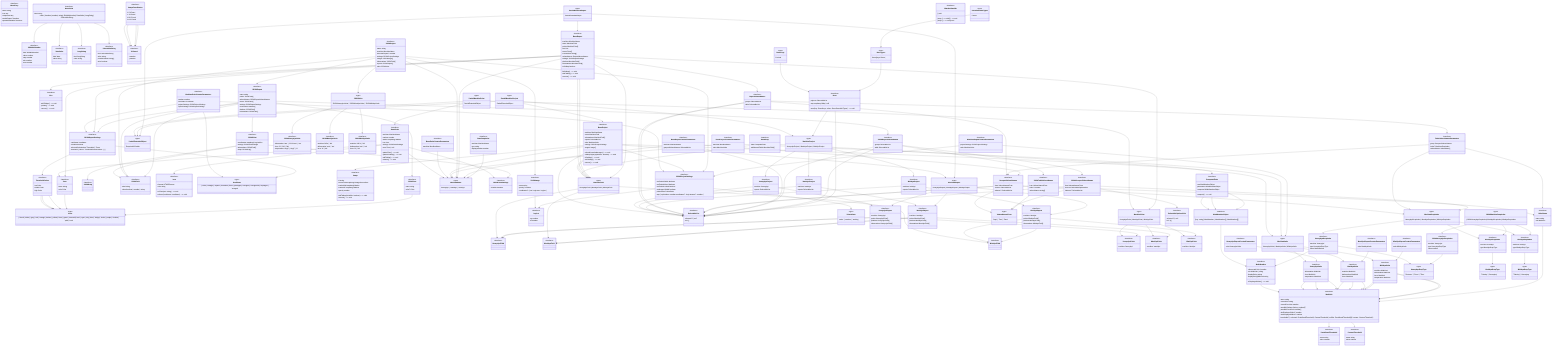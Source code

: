 classDiagram
class MenuProp {
  <<interface>>
  name string
  icon any
  component any
  needsReport? boolean
  openedOnMobile? boolean
}


class Color {
  <<type>>
  | 'black'| 'white'| 'gray'| 'red'| 'orange'| 'amber'| 'yellow'| 'lime'| 'green'| 'emerald'| 'teal'| 'cyan'| 'sky'| 'blue'| 'indigo'| 'violet'| 'purple'| 'fuchsia'| 'pink'| 'rose'
}


class MathNumberObject {
  <<interface>>
  [key: string] MathNumber | MathNumber[] | MathNumber[][]
}
MathNumberObject --> MathNumber

class ComputedData {
  <<interface>>
  raw MathNumberObject
  parameters MathNumberObject
  computed MathNumberObject
  compute () => void
}
ComputedData --> MathNumberObject
ComputedData --> MathNumberObject
ComputedData --> MathNumberObject

class BaseDrop {
  <<interface>>
  data ComputedData
  additionnalFields MachineField[]
}
BaseDrop --> ComputedData
BaseDrop --> MachineField

class JSONDrop {
  <<interface>>

}


class BaseField {
  <<interface>>
  label string
  value | boolean| number| string| SlidableNumber| DateValue| LongString| SelectableString
}
BaseField --> SlidableNumber
BaseField --> DateValue
BaseField --> LongString
BaseField --> SelectableString

class JSONField {
  <<interface>>
  label string
  value boolean | number | string
}


class SlidableNumber {
  <<interface>>
  kind 'slidableNumber'
  value number
  step number
  min number
  max number
}


class DateValue {
  <<interface>>
  kind 'date'
  value string
}


class LongString {
  <<interface>>
  kind 'longString'
  value string
}


class SelectableString {
  <<interface>>
  kind 'selectableString'
  value string
  possibleValues string[]
  strict boolean
}


class HeavydynField {
  <<interface>>

}


class MaxidynField {
  <<interface>>

}


class MinidynField {
  <<interface>>

}


class MachineField {
  <<type>>
  HeavydynField | MaxidynField | MinidynField
}
MachineField --> HeavydynField
MachineField --> MaxidynField
MachineField --> MinidynField

class Icon {
  <<interface>>
  element HTMLElement
  color string
  setText (text: string) => void
  setIcon (iconName: IconName) => void
}


class IconName {
  <<type>>
  | 'circle'| 'triangle'| 'square'| 'rhombus'| 'flare'| 'pentagon'| 'hexagon'| 'hexagonAlt'| 'heptagon'| 'octagon'
}


class Image {
  <<interface>>
  id string
  sourceData mapboxgl.ImageSourceRaw
  markerNW mapboxgl.Marker
  markerSE mapboxgl.Marker
  opacity number
  addToMap (isVisible: boolean) => void
  remove () => void
}


class JSONImage {
  <<interface>>
  name string
  opacity? number
  coordinates? #123; nw: LngLatse: LngLat #125;
}
JSONImage --> LngLat

class ImageCoordinates {
  <<interface>>
  tl XYCoord
  tr XYCoord
  bl XYCoord
  br XYCoord
}
ImageCoordinates --> XYCoord
ImageCoordinates --> XYCoord
ImageCoordinates --> XYCoord
ImageCoordinates --> XYCoord

class Line {
  <<interface>>
  addToMap () => void
  update () => void
  remove () => void
}


class MathNumber {
  <<interface>>
  value math.Unit | number
  unit MathUnit | string
  displayString string
  displayStringWithUnit string
  toDisplayedValue () => void
}
MathNumber --> MathUnit

class MathUnit {
  <<interface>>
  name string
  currentUnit string
  currentPrecision number
  possibleSettings [string, number][]
  possiblePrecisions number[]
  minDisplayedValue? number
  maxDisplayedValue? number
  thresholds? #123; selected: PredefinedThreshold | CustomThreshold | nulllist: PredefinedThreshold[]// custom: CustomThreshold #125;
}
MathUnit --> PredefinedThreshold
MathUnit --> CustomThreshold

class BasePoint {
  <<interface>>
  machine MachineName
  number number
  marker mapboxgl.Marker
  icon Icon
  settings JSONPointSettings
  zone Zone | null
  updateText () => void
  updateVisibility () => void
  addToMap () => void
  remove () => void
}
BasePoint --> MachineName
BasePoint --> Icon
BasePoint --> JSONPointSettings
BasePoint --> Zone

class BasePointCreatorParameters {
  <<interface>>
  machine MachineName
}
BasePointCreatorParameters --> MachineName

class JSONPoint {
  <<interface>>
  coordinates mapboxgl.LngLatLike
  settings JSONPointSettings
  informations JSONField[]
  drops JSONDrop[]
}
JSONPoint --> JSONPointSettings
JSONPoint --> JSONField
JSONPoint --> JSONDrop

class JSONPointSettings {
  <<interface>>
  isVisible boolean
}


class HeavydynPoint {
  <<interface>>
  machine 'heavydyn'
}


class MaxidynPoint {
  <<interface>>
  machine 'maxidyn'
}


class MinidynPoint {
  <<interface>>
  machine 'minidyn'
}


class MachinePoint {
  <<type>>
  HeavydynPoint | MaxidynPoint | MinidynPoint
}
MachinePoint --> HeavydynPoint
MachinePoint --> MaxidynPoint
MachinePoint --> MinidynPoint

class PartialMachinePoint {
  <<type>>
  PartialExtendedObject<BasePoint, MachinePoint>
}
PartialMachinePoint --> PartialExtendedObject
PartialMachinePoint --> BasePoint
PartialMachinePoint --> MachinePoint

class MachinePointCreatorParameters {
  <<interface>>
  number number
  iconName IconName
  projectSettings JSONProjectSettings
  reportSettings JSONReportSettings
}
MachinePointCreatorParameters --> IconName
MachinePointCreatorParameters --> JSONProjectSettings
MachinePointCreatorParameters --> JSONReportSettings

class BaseProject {
  <<interface>>
  machine MachineName
  name MachineField
  informations MachineField[]
  reports SelectableList<MachineReport>
  units MachineUnits
  settings JSONProjectSettings
  images Image[]
  refreshLinesAndImages () => void
  setMapStyle (styleIndex: number) => void
  fitOnMap () => void
  addToMap () => void
  remove () => void
}
BaseProject --> MachineName
BaseProject --> MachineField
BaseProject --> MachineField
BaseProject --> SelectableList
BaseProject --> MachineReport
BaseProject --> MachineUnits
BaseProject --> JSONProjectSettings
BaseProject --> Image

class BaseProjectCreatorParameters {
  <<interface>>
  machine MachineName
  units MachineUnits
}
BaseProjectCreatorParameters --> MachineName
BaseProjectCreatorParameters --> MachineUnits

class JSONProject {
  <<interface>>
  name string
  machine MachineName
  selectedReport? number
  settings JSONProjectSettings
  images JSONImage[]
  informations JSONField[]
  reports JSONReport[]
  units JSONUnits
}
JSONProject --> MachineName
JSONProject --> JSONProjectSettings
JSONProject --> JSONImage
JSONProject --> JSONField
JSONProject --> JSONReport
JSONProject --> JSONUnits

class MachineName {
  <<type>>
  'heavydyn' | 'maxidyn' | 'minidyn'
}


class JSONProjectSettings {
  <<interface>>
  arePointsVisible boolean
  arePointsLinked boolean
  arePointsLocked boolean
  areImagesVisible boolean
  pointsState PointsState
  map #123; styleIndex: numbercoordinates?: LngLatzoom?: number #125;
}
JSONProjectSettings --> PointsState
JSONProjectSettings --> LngLat

class PointsState {
  <<type>>
  'value' | 'number' | 'nothing'
}


class HeavydynProject {
  <<interface>>
  machine 'heavydyn'
  reports SelectableList<HeavydynReport>
}
HeavydynProject --> SelectableList
HeavydynProject --> HeavydynReport

class HeavydynUnits {
  <<interface>>
  deformation MathUnit
  force MathUnit
  temperature MathUnit
}
HeavydynUnits --> MathUnit
HeavydynUnits --> MathUnit
HeavydynUnits --> MathUnit

class JSONHeavydynUnits {
  <<interface>>
  deformation 'mm' | '1/100 mm' | 'um'
  force 'N' | 'kN' | 'lbs'
  temperature 'degC' | 'degF' | 'K'
}


class MaxidynProject {
  <<interface>>
  machine 'maxidyn'
  reports SelectableList<MaxidynReport>
}
MaxidynProject --> SelectableList
MaxidynProject --> MaxidynReport

class MaxidynUnits {
  <<interface>>
  modulus MathUnit
  deformation MathUnit
  force MathUnit
}
MaxidynUnits --> MathUnit
MaxidynUnits --> MathUnit
MaxidynUnits --> MathUnit

class JSONMaxidynUnits {
  <<interface>>
  modulus 'MPa' | 'kN'
  deformation 'mm' | 'um'
  force 'N' | 'kN'
}


class MinidynProject {
  <<interface>>
  machine 'minidyn'
  reports SelectableList<MinidynReport>
}
MinidynProject --> SelectableList
MinidynProject --> MinidynReport

class MinidynUnits {
  <<interface>>
  modulus MathUnit
  deformation MathUnit
  force MathUnit
  temperature MathUnit
}
MinidynUnits --> MathUnit
MinidynUnits --> MathUnit
MinidynUnits --> MathUnit
MinidynUnits --> MathUnit

class JSONMinidynUnits {
  <<interface>>
  modulus 'MPa' | 'kN'
  deformation 'mm' | 'um'
  force 'N' | 'kN'
}


class MachineProject {
  <<type>>
  HeavydynProject | MaxidynProject | MinidynProject
}
MachineProject --> HeavydynProject
MachineProject --> MaxidynProject
MachineProject --> MinidynProject

class PartialMachineProject {
  <<type>>
  PartialExtendedObject<BaseProject, MachineProject>
}
PartialMachineProject --> PartialExtendedObject
PartialMachineProject --> BaseProject
PartialMachineProject --> MachineProject

class JSONUnits {
  <<type>>
  JSONHeavydynUnits | JSONMaxidynUnits | JSONMinidynUnits
}
JSONUnits --> JSONHeavydynUnits
JSONUnits --> JSONMaxidynUnits
JSONUnits --> JSONMinidynUnits

class MachineUnits {
  <<type>>
  HeavydynUnits | MaxidynUnits | MinidynUnits
}
MachineUnits --> HeavydynUnits
MachineUnits --> MaxidynUnits
MachineUnits --> MinidynUnits

class BaseReport {
  <<interface>>
  machine MachineName
  name MachineField
  points MachinePoint[]
  line Line
  zones Zone[]
  screenshots string[]
  valuesNames ReportValuesNames
  settings JSONReportSettings
  platform MachineField[]
  informations MachineField[]
  isOnMap boolean
  fitOnMap () => void
  addToMap () => void
  remove () => void
}
BaseReport --> MachineName
BaseReport --> MachineField
BaseReport --> MachinePoint
BaseReport --> Line
BaseReport --> Zone
BaseReport --> ReportValuesNames
BaseReport --> JSONReportSettings
BaseReport --> MachineField
BaseReport --> MachineField

class ReportValuesNames {
  <<interface>>
  groups SelectableList<GroupedValuesNames>
  table SelectableList<TableValuesNamesParameters>
}
ReportValuesNames --> SelectableList
ReportValuesNames --> GroupedValuesNames
ReportValuesNames --> SelectableList
ReportValuesNames --> TableValuesNamesParameters

class GroupedValuesNames {
  <<interface>>
  from ValuesNamesFrom
  choices SelectableList<ValueName>
  indexes? SelectableList<MachineDropIndex>
}
GroupedValuesNames --> ValuesNamesFrom
GroupedValuesNames --> SelectableList
GroupedValuesNames --> ValueName
GroupedValuesNames --> SelectableList
GroupedValuesNames --> MachineDropIndex

class TableValuesNamesParameters {
  <<interface>>
  group GroupedValuesNames
  index? MachineDropIndex
  valuesNames ValueName[]
}
TableValuesNamesParameters --> GroupedValuesNames
TableValuesNamesParameters --> MachineDropIndex
TableValuesNamesParameters --> ValueName

class ValueName {
  <<interface>>
  name string
  unit MathUnit
}
ValueName --> MathUnit

class BaseReportCreatorParameters {
  <<interface>>
  machine MachineName
  groupedValuesNames SelectableList<GroupedValuesNames>
}
BaseReportCreatorParameters --> MachineName
BaseReportCreatorParameters --> SelectableList
BaseReportCreatorParameters --> GroupedValuesNames

class JSONReport {
  <<interface>>
  name string
  points JSONPoint[]
  valuesNames JSONReportValuesNames
  zones JSONZone[]
  settings JSONReportSettings
  screenshots number[]
  platform JSONField[]
  informations JSONField[]
}
JSONReport --> JSONPoint
JSONReport --> JSONReportValuesNames
JSONReport --> JSONZone
JSONReport --> JSONReportSettings
JSONReport --> JSONField
JSONReport --> JSONField

class JSONReportValuesNames {
  <<interface>>
  groups SelectableList<number, JSONGroupedValuesNames>
  table SelectableList<number, JSONTableValuesNames>
}
JSONReportValuesNames --> SelectableList
JSONReportValuesNames --> JSONGroupedValuesNames
JSONReportValuesNames --> SelectableList
JSONReportValuesNames --> JSONTableValuesNames

class JSONGroupedValuesNames {
  <<interface>>
  from ValuesNamesFrom
  choices SelectableOptionalList<number, string>
  indexes? SelectableList<number, MachineDropIndex>
}
JSONGroupedValuesNames --> ValuesNamesFrom
JSONGroupedValuesNames --> SelectableOptionalList
JSONGroupedValuesNames --> SelectableList
JSONGroupedValuesNames --> MachineDropIndex

class JSONTableValuesNames {
  <<interface>>
  from ValuesNamesFrom
  index? number
  valuesNames string[]
}
JSONTableValuesNames --> ValuesNamesFrom

class ValuesNamesFrom {
  <<type>>
  'Drop' | 'Test' | 'Zone'
}


class JSONReportSettings {
  <<interface>>
  iconName IconName
  isVisible boolean
  selectedColorization 'Threshold' | 'Zone'
  threshold #123; colors: ThresholdColorscustom: #123;  #125; #125;
}
JSONReportSettings --> IconName
JSONReportSettings --> ThresholdColors

class ThresholdColors {
  <<interface>>
  low Color
  middle Color
  high Color
}
ThresholdColors --> Color
ThresholdColors --> Color
ThresholdColors --> Color

class BaseDropIndex {
  <<interface>>
  machine MachineName
  type string
  displayedIndex number
}
BaseDropIndex --> MachineName

class HeavydynReport {
  <<interface>>
  machine 'heavydyn'
  points HeavydynPoint[]
  platform HeavydynField[]
  informations HeavydynField[]
}
HeavydynReport --> HeavydynPoint
HeavydynReport --> HeavydynField
HeavydynReport --> HeavydynField

class HeavydynReportCreatorParameters {
  <<interface>>
  units HeavydynUnits
}
HeavydynReportCreatorParameters --> HeavydynUnits

class HeavydynDropType {
  <<type>>
  'Distance' | 'Force' | 'Time'
}


class HeavydynDropIndex {
  <<interface>>
  machine 'heavydyn'
  type HeavydynDropType
  value MathNumber
}
HeavydynDropIndex --> HeavydynDropType
HeavydynDropIndex --> MathNumber

class JSONHeavydynDropIndex {
  <<interface>>
  machine 'heavydyn'
  type HeavydynDropType
  value number
}
JSONHeavydynDropIndex --> HeavydynDropType

class MaxidynReport {
  <<interface>>
  machine 'maxidyn'
  points MaxidynPoint[]
  platform MaxidynField[]
  informations MaxidynField[]
}
MaxidynReport --> MaxidynPoint
MaxidynReport --> MaxidynField
MaxidynReport --> MaxidynField

class MaxidynReportCreatorParameters {
  <<interface>>
  units MaxidynUnits
}
MaxidynReportCreatorParameters --> MaxidynUnits

class MaxidynDropType {
  <<type>>
  'Training' | 'Averaging'
}


class MaxidynDropIndex {
  <<interface>>
  machine 'maxidyn'
  type MaxidynDropType
}
MaxidynDropIndex --> MaxidynDropType

class MinidynReport {
  <<interface>>
  machine 'minidyn'
  points MinidynPoint[]
  platform MinidynField[]
  informations MinidynField[]
}
MinidynReport --> MinidynPoint
MinidynReport --> MinidynField
MinidynReport --> MinidynField

class MinidynReportCreatorParameters {
  <<interface>>
  units MinidynUnits
}
MinidynReportCreatorParameters --> MinidynUnits

class MinidynDropType {
  <<type>>
  'Training' | 'Averaging'
}


class MinidynDropIndex {
  <<interface>>
  machine 'minidyn'
  type MinidynDropType
}
MinidynDropIndex --> MinidynDropType

class MachineReport {
  <<type>>
  HeavydynReport | MaxidynReport | MinidynReport
}
MachineReport --> HeavydynReport
MachineReport --> MaxidynReport
MachineReport --> MinidynReport

class PartialMachineReport {
  <<type>>
  PartialExtendedObject<BaseReport, MachineReport>
}
PartialMachineReport --> PartialExtendedObject
PartialMachineReport --> BaseReport
PartialMachineReport --> MachineReport

class MachineReportCreatorParameters {
  <<interface>>
  projectSettings JSONProjectSettings
  units MachineUnits
}
MachineReportCreatorParameters --> JSONProjectSettings
MachineReportCreatorParameters --> MachineUnits

class MachineDropIndex {
  <<type>>
  HeavydynDropIndex | MaxidynDropIndex | MinidynDropIndex
}
MachineDropIndex --> HeavydynDropIndex
MachineDropIndex --> MaxidynDropIndex
MachineDropIndex --> MinidynDropIndex

class JSONMachineDropIndex {
  <<type>>
  | JSONHeavydynDropIndex| MaxidynDropIndex| MinidynDropIndex
}
JSONMachineDropIndex --> JSONHeavydynDropIndex
JSONMachineDropIndex --> MaxidynDropIndex
JSONMachineDropIndex --> MinidynDropIndex

class CustomThreshold {
  <<interface>>
  name string
  value number
}


class PredefinedThreshold {
  <<interface>>
  name string
  value number
}


class PartialExtendedObject {
  <<type>>
  Required<BaseObject> &Partial<Omit<MachineObject, keyof BaseObject>>
}


class WatcherHandler {
  <<interface>>
  [stop: () => void] () => void
  [stop?: () => void] void
  [] void
}


class Zone {
  <<interface>>
  name string
  color Color
}
Zone --> Color

class JSONZone {
  <<interface>>
  name string
  color? Color
}
JSONZone --> Color

class LngLat {
  <<interface>>
  lng number
  lat number
}


class XYCoord {
  <<interface>>
  x number
  y number
}


class SelectableList {
  <<interface>>
  selected S | null
  list L[]
}


class SelectableOptionalList {
  <<interface>>
  selected S | null
  list? L[]
}


class Store {
  <<interface>>
  projects SelectableList<MachineProject>
  map mapboxgl.Map | null
  save (key: StoreKeys, value: StoreSaveableTypes) => void
}
Store --> SelectableList
Store --> MachineProject

class StoreKeys {
  <<type>>
  Exclude<keyof Store, 'save'>
}
StoreKeys --> Store

class StoreTypes {
  <<type>>
  Store[keyof Store]
}
StoreTypes --> Store

class StoreSaveableTypes {
  <<type>>
  Extract<StoreTypes, string[] | number[] | boolean[] | string | number | boolean | null>
}
StoreSaveableTypes --> StoreTypes